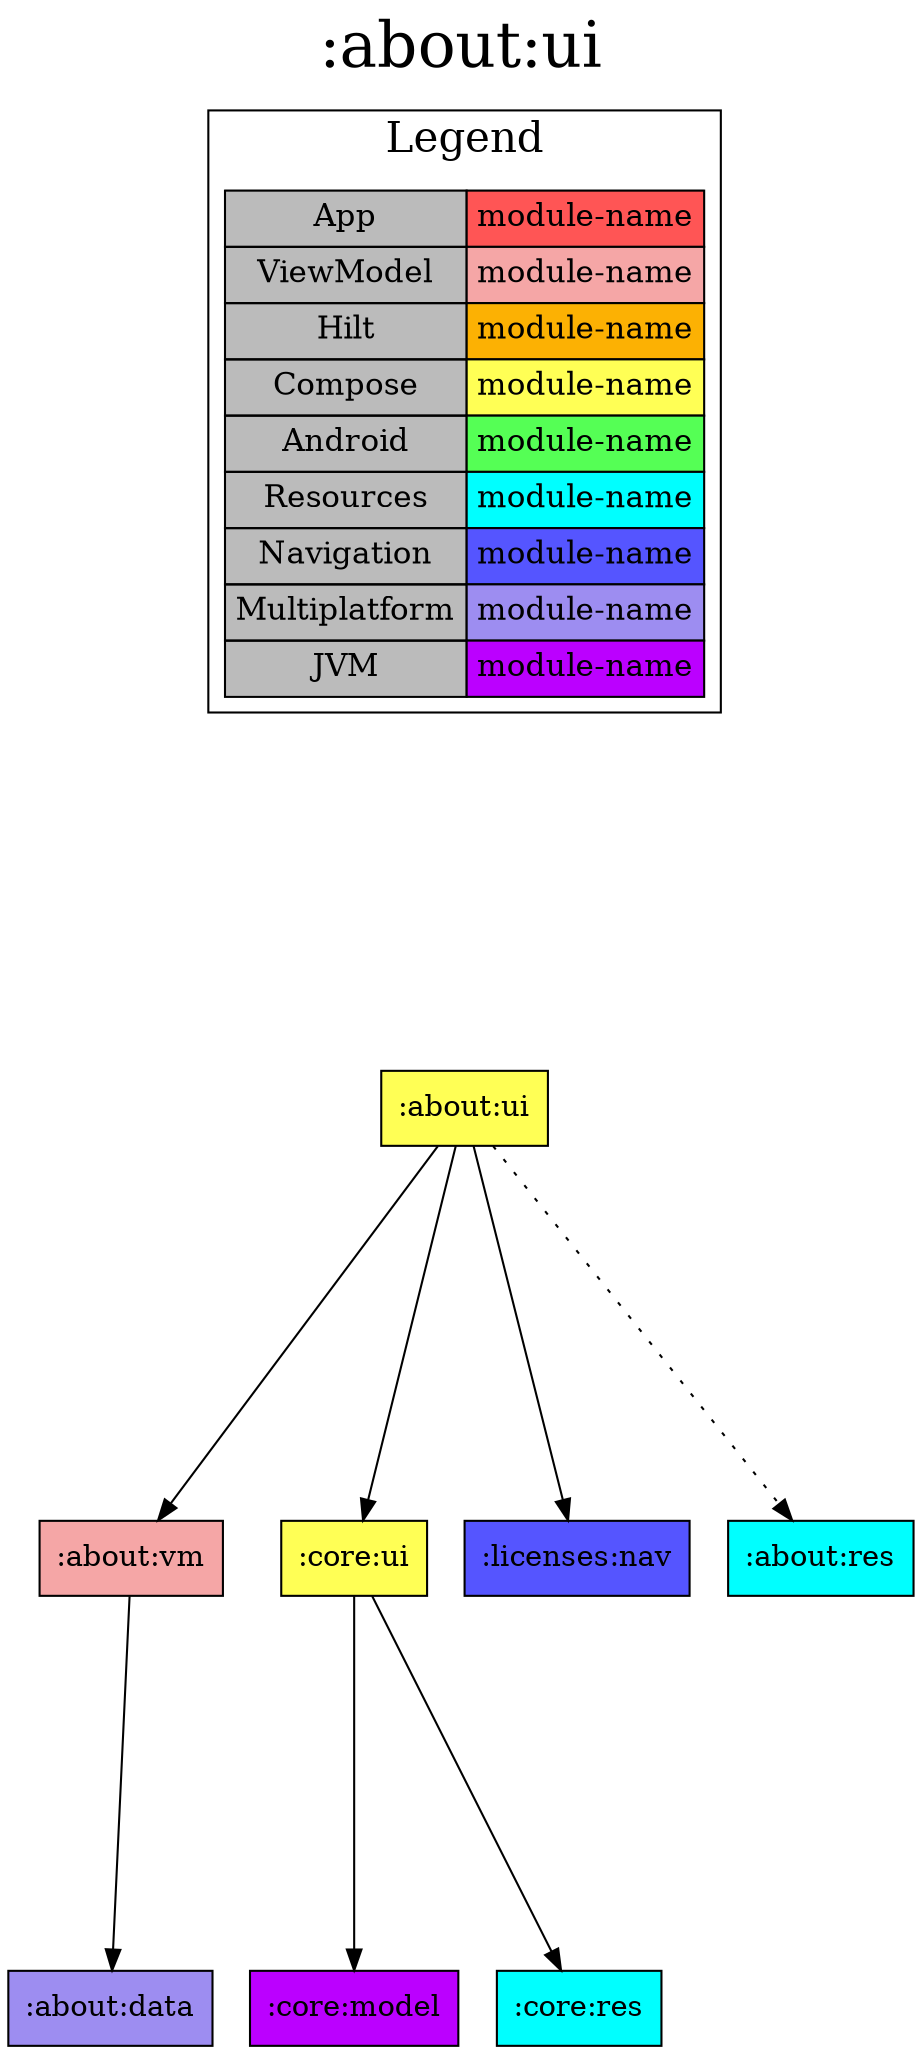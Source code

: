 digraph {
edge ["dir"="forward"]
graph ["dpi"="100","label"=":about:ui","labelloc"="t","fontsize"="30","ranksep"="2.5","rankdir"="TB"]
node ["style"="filled"]
":about:ui" ["fillcolor"="#FFFF55","shape"="box"]
":about:vm" ["fillcolor"="#F5A6A6","shape"="box"]
":about:data" ["fillcolor"="#9D8DF1","shape"="box"]
":core:ui" ["fillcolor"="#FFFF55","shape"="box"]
":core:model" ["fillcolor"="#BB00FF","shape"="box"]
":core:res" ["fillcolor"="#00FFFF","shape"="box"]
":licenses:nav" ["fillcolor"="#5555FF","shape"="box"]
":about:res" ["fillcolor"="#00FFFF","shape"="box"]
{
edge ["dir"="none"]
graph ["rank"="same"]
}
":about:ui" -> ":about:vm"
":about:ui" -> ":core:ui"
":about:ui" -> ":licenses:nav"
":about:ui" -> ":about:res" ["style"="dotted"]
":about:vm" -> ":about:data"
":core:ui" -> ":core:model"
":core:ui" -> ":core:res"
subgraph "cluster_legend" {
edge ["dir"="none"]
graph ["label"="Legend","fontsize"="20"]
"Legend" ["style"="filled","fillcolor"="#bbbbbb","shape"="none","margin"="0","fontsize"="15","label"=<
<TABLE BORDER="0" CELLBORDER="1" CELLSPACING="0" CELLPADDING="4">
<TR><TD>App</TD><TD BGCOLOR="#FF5555">module-name</TD></TR>
<TR><TD>ViewModel</TD><TD BGCOLOR="#F5A6A6">module-name</TD></TR>
<TR><TD>Hilt</TD><TD BGCOLOR="#FCB103">module-name</TD></TR>
<TR><TD>Compose</TD><TD BGCOLOR="#FFFF55">module-name</TD></TR>
<TR><TD>Android</TD><TD BGCOLOR="#55FF55">module-name</TD></TR>
<TR><TD>Resources</TD><TD BGCOLOR="#00FFFF">module-name</TD></TR>
<TR><TD>Navigation</TD><TD BGCOLOR="#5555FF">module-name</TD></TR>
<TR><TD>Multiplatform</TD><TD BGCOLOR="#9D8DF1">module-name</TD></TR>
<TR><TD>JVM</TD><TD BGCOLOR="#BB00FF">module-name</TD></TR>
</TABLE>
>]
} -> ":about:ui" ["style"="invis"]
}